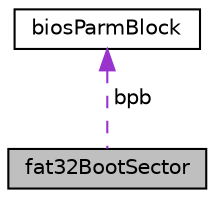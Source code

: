 digraph "fat32BootSector"
{
  edge [fontname="Helvetica",fontsize="10",labelfontname="Helvetica",labelfontsize="10"];
  node [fontname="Helvetica",fontsize="10",shape=record];
  Node1 [label="fat32BootSector",height=0.2,width=0.4,color="black", fillcolor="grey75", style="filled", fontcolor="black"];
  Node2 -> Node1 [dir="back",color="darkorchid3",fontsize="10",style="dashed",label=" bpb" ,fontname="Helvetica"];
  Node2 [label="biosParmBlock",height=0.2,width=0.4,color="black", fillcolor="white", style="filled",URL="$structbios_parm_block.html",tooltip="BIOS parameter block. "];
}
